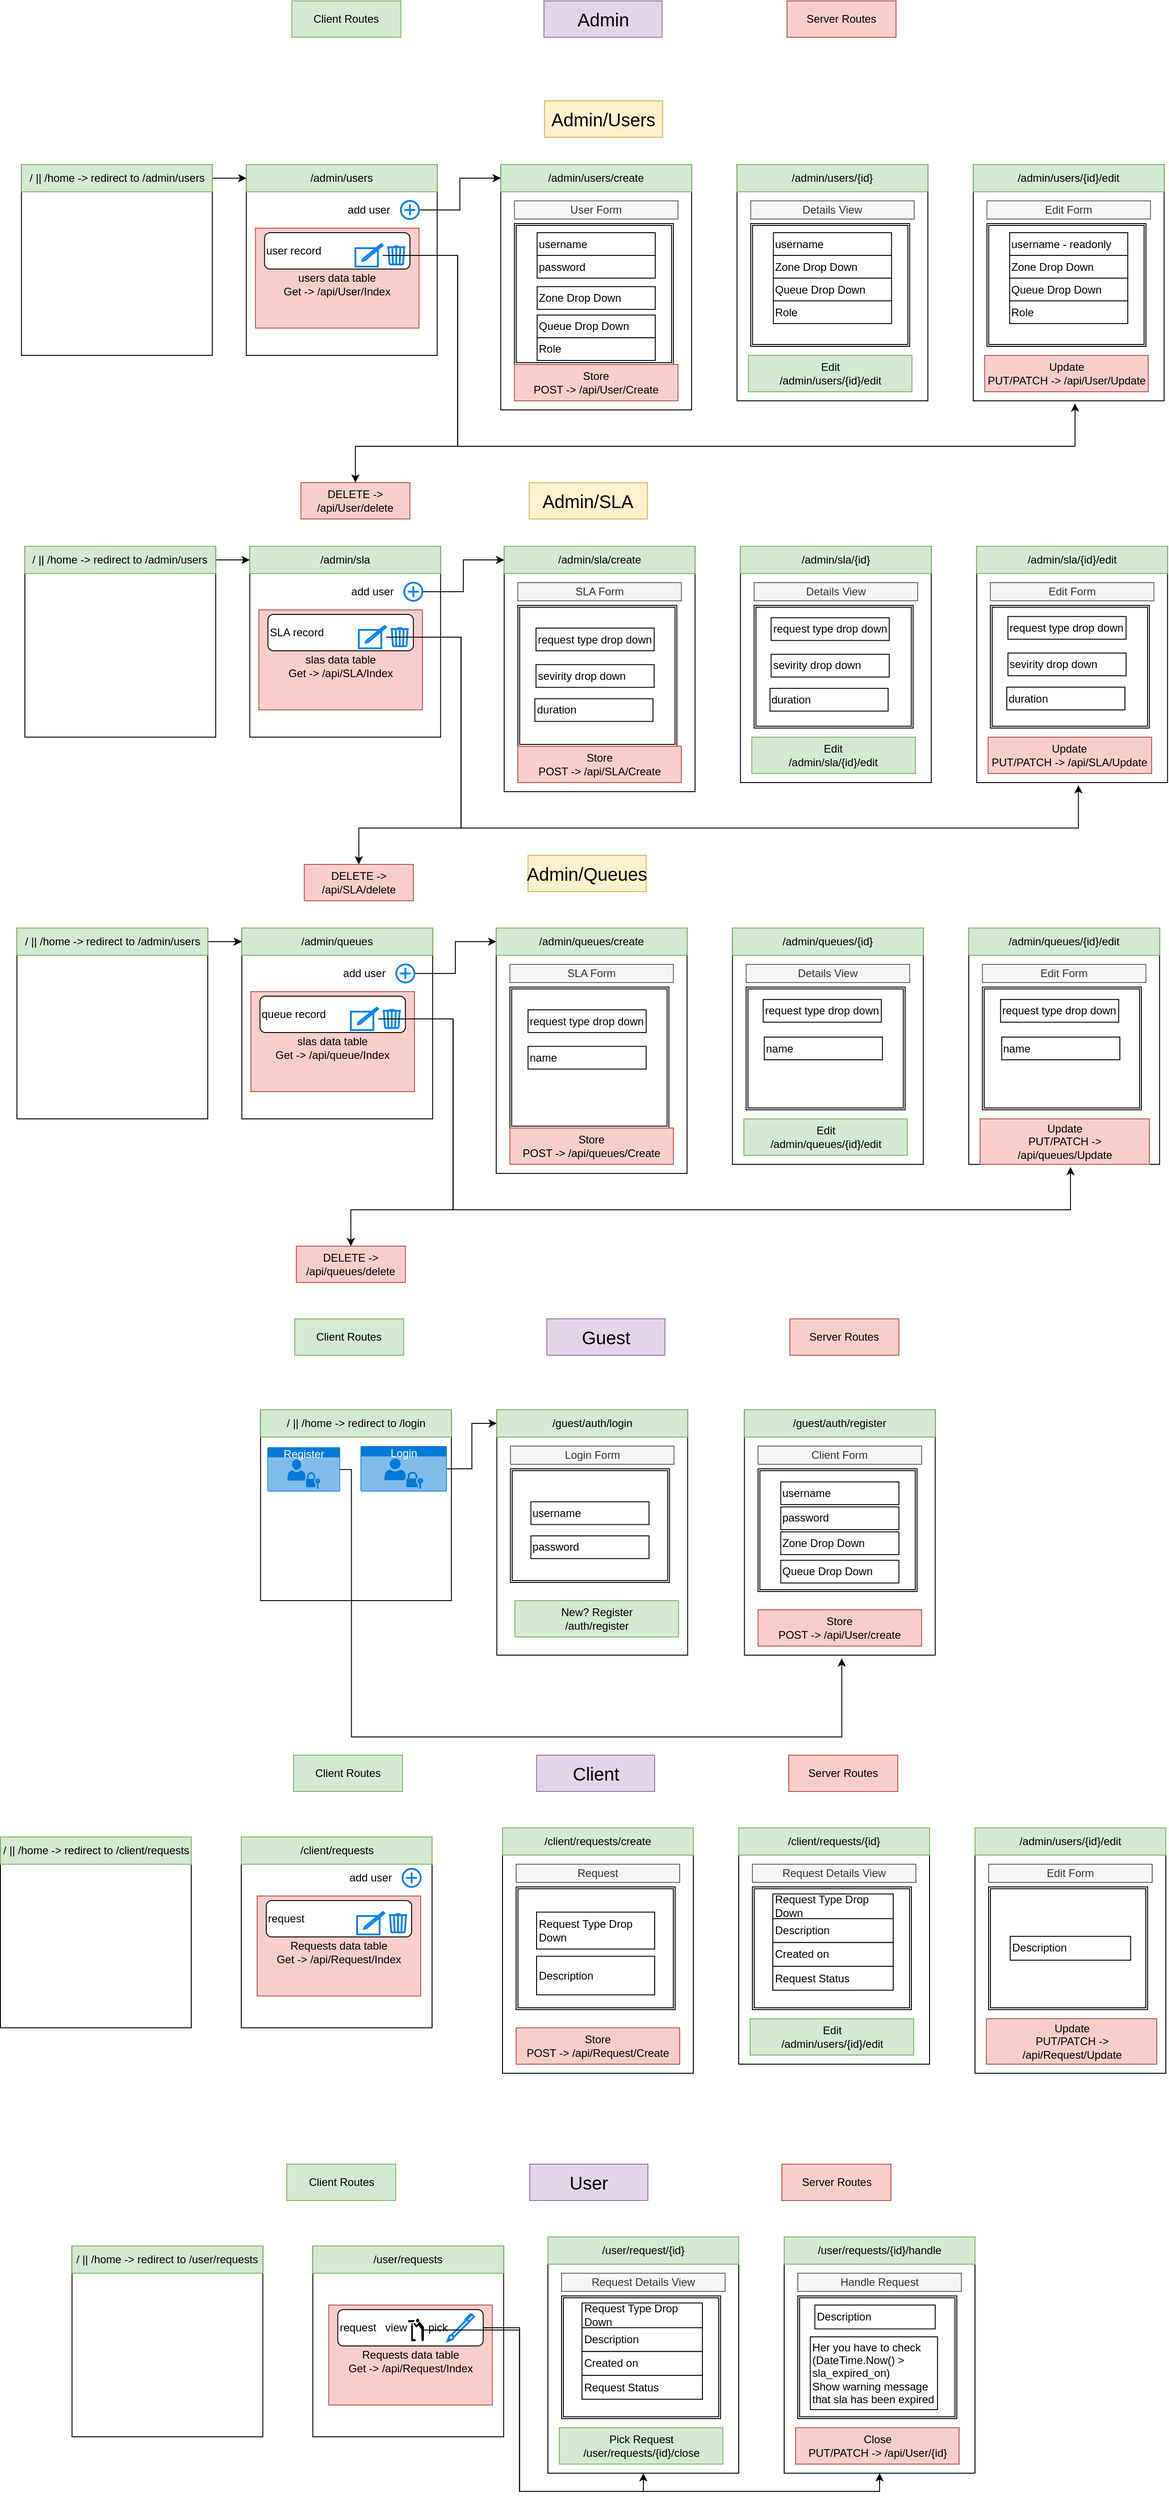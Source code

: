 <mxfile version="15.4.0" type="device"><diagram id="h1tMnl6YZWULjYbfI4yi" name="UI/UX Design"><mxGraphModel dx="1718" dy="978" grid="1" gridSize="10" guides="1" tooltips="1" connect="1" arrows="1" fold="1" page="1" pageScale="1" pageWidth="850" pageHeight="1100" math="0" shadow="0"><root><mxCell id="0"/><mxCell id="1" parent="0"/><mxCell id="8OTi0ZHjAxugOUgA-7ta-180" value="" style="rounded=0;whiteSpace=wrap;html=1;align=left;" vertex="1" parent="1"><mxGeometry x="700" y="2140" width="210" height="270" as="geometry"/></mxCell><mxCell id="8OTi0ZHjAxugOUgA-7ta-48" value="" style="rounded=0;whiteSpace=wrap;html=1;align=left;" vertex="1" parent="1"><mxGeometry x="958.13" y="310" width="210" height="260" as="geometry"/></mxCell><mxCell id="8OTi0ZHjAxugOUgA-7ta-47" value="" style="rounded=0;whiteSpace=wrap;html=1;align=left;" vertex="1" parent="1"><mxGeometry x="418.13" y="310" width="210" height="210" as="geometry"/></mxCell><mxCell id="8OTi0ZHjAxugOUgA-7ta-46" value="" style="rounded=0;whiteSpace=wrap;html=1;align=left;" vertex="1" parent="1"><mxGeometry x="698.13" y="310" width="210" height="270" as="geometry"/></mxCell><mxCell id="8OTi0ZHjAxugOUgA-7ta-20" value="&lt;br&gt;users data table&lt;br&gt;Get -&amp;gt; /api/User/Index" style="rounded=0;whiteSpace=wrap;html=1;fillColor=#f8cecc;strokeColor=#b85450;" vertex="1" parent="1"><mxGeometry x="428.13" y="380" width="180" height="110" as="geometry"/></mxCell><mxCell id="8OTi0ZHjAxugOUgA-7ta-2" value="&lt;font style=&quot;font-size: 20px&quot;&gt;Admin&lt;/font&gt;" style="rounded=0;whiteSpace=wrap;html=1;fillColor=#e1d5e7;strokeColor=#9673a6;" vertex="1" parent="1"><mxGeometry x="745.63" y="130" width="130" height="40" as="geometry"/></mxCell><mxCell id="8OTi0ZHjAxugOUgA-7ta-3" value="/admin/users" style="rounded=0;whiteSpace=wrap;html=1;fillColor=#d5e8d4;strokeColor=#82b366;" vertex="1" parent="1"><mxGeometry x="418.13" y="310" width="210" height="30" as="geometry"/></mxCell><mxCell id="8OTi0ZHjAxugOUgA-7ta-4" value="user record" style="rounded=1;whiteSpace=wrap;html=1;align=left;" vertex="1" parent="1"><mxGeometry x="438.13" y="385" width="160" height="40" as="geometry"/></mxCell><mxCell id="8OTi0ZHjAxugOUgA-7ta-52" style="edgeStyle=orthogonalEdgeStyle;rounded=0;orthogonalLoop=1;jettySize=auto;html=1;entryX=0.5;entryY=0;entryDx=0;entryDy=0;" edge="1" parent="1" source="8OTi0ZHjAxugOUgA-7ta-21" target="8OTi0ZHjAxugOUgA-7ta-53"><mxGeometry relative="1" as="geometry"><mxPoint x="538.63" y="600" as="targetPoint"/><Array as="points"><mxPoint x="650.63" y="410"/><mxPoint x="650.63" y="620"/><mxPoint x="538.63" y="620"/></Array></mxGeometry></mxCell><mxCell id="8OTi0ZHjAxugOUgA-7ta-21" value="" style="html=1;verticalLabelPosition=bottom;align=center;labelBackgroundColor=#ffffff;verticalAlign=top;strokeWidth=2;strokeColor=#0080F0;shadow=0;dashed=0;shape=mxgraph.ios7.icons.trashcan;" vertex="1" parent="1"><mxGeometry x="573.13" y="400" width="20" height="20" as="geometry"/></mxCell><mxCell id="8OTi0ZHjAxugOUgA-7ta-58" style="edgeStyle=orthogonalEdgeStyle;rounded=0;orthogonalLoop=1;jettySize=auto;html=1;entryX=0.533;entryY=1.011;entryDx=0;entryDy=0;entryPerimeter=0;" edge="1" parent="1" source="8OTi0ZHjAxugOUgA-7ta-22" target="8OTi0ZHjAxugOUgA-7ta-62"><mxGeometry relative="1" as="geometry"><mxPoint x="1330.63" y="600" as="targetPoint"/><Array as="points"><mxPoint x="650.63" y="410"/><mxPoint x="650.63" y="620"/><mxPoint x="1329.63" y="620"/></Array></mxGeometry></mxCell><mxCell id="8OTi0ZHjAxugOUgA-7ta-22" value="" style="html=1;verticalLabelPosition=bottom;align=center;labelBackgroundColor=#ffffff;verticalAlign=top;strokeWidth=2;strokeColor=#0080F0;shadow=0;dashed=0;shape=mxgraph.ios7.icons.compose;" vertex="1" parent="1"><mxGeometry x="538.13" y="397.72" width="30" height="24.55" as="geometry"/></mxCell><mxCell id="8OTi0ZHjAxugOUgA-7ta-45" style="edgeStyle=orthogonalEdgeStyle;rounded=0;orthogonalLoop=1;jettySize=auto;html=1;entryX=0;entryY=0.5;entryDx=0;entryDy=0;" edge="1" parent="1" source="8OTi0ZHjAxugOUgA-7ta-23" target="8OTi0ZHjAxugOUgA-7ta-27"><mxGeometry relative="1" as="geometry"/></mxCell><mxCell id="8OTi0ZHjAxugOUgA-7ta-23" value="" style="html=1;verticalLabelPosition=bottom;align=center;labelBackgroundColor=#ffffff;verticalAlign=top;strokeWidth=2;strokeColor=#0080F0;shadow=0;dashed=0;shape=mxgraph.ios7.icons.add;" vertex="1" parent="1"><mxGeometry x="588.13" y="350" width="20" height="20" as="geometry"/></mxCell><mxCell id="8OTi0ZHjAxugOUgA-7ta-24" value="add user" style="text;html=1;strokeColor=none;fillColor=none;align=center;verticalAlign=middle;whiteSpace=wrap;rounded=0;" vertex="1" parent="1"><mxGeometry x="523.13" y="345" width="60" height="30" as="geometry"/></mxCell><mxCell id="8OTi0ZHjAxugOUgA-7ta-26" value="User Form" style="rounded=0;whiteSpace=wrap;html=1;fillColor=#f5f5f5;strokeColor=#666666;fontColor=#333333;" vertex="1" parent="1"><mxGeometry x="713.13" y="350" width="180" height="20" as="geometry"/></mxCell><mxCell id="8OTi0ZHjAxugOUgA-7ta-27" value="/admin/users/create&lt;br&gt;" style="rounded=0;whiteSpace=wrap;html=1;fillColor=#d5e8d4;strokeColor=#82b366;" vertex="1" parent="1"><mxGeometry x="698.13" y="310" width="210" height="30" as="geometry"/></mxCell><mxCell id="8OTi0ZHjAxugOUgA-7ta-34" value="" style="shape=ext;double=1;rounded=0;whiteSpace=wrap;html=1;align=left;" vertex="1" parent="1"><mxGeometry x="713.13" y="375" width="175" height="155" as="geometry"/></mxCell><mxCell id="8OTi0ZHjAxugOUgA-7ta-35" value="username" style="rounded=0;whiteSpace=wrap;html=1;align=left;" vertex="1" parent="1"><mxGeometry x="738.13" y="385" width="130" height="25" as="geometry"/></mxCell><mxCell id="8OTi0ZHjAxugOUgA-7ta-36" value="Zone Drop Down" style="rounded=0;whiteSpace=wrap;html=1;align=left;" vertex="1" parent="1"><mxGeometry x="738.13" y="444.38" width="130" height="25" as="geometry"/></mxCell><mxCell id="8OTi0ZHjAxugOUgA-7ta-37" value="Queue Drop Down" style="rounded=0;whiteSpace=wrap;html=1;align=left;" vertex="1" parent="1"><mxGeometry x="738.13" y="475.63" width="130" height="25" as="geometry"/></mxCell><mxCell id="8OTi0ZHjAxugOUgA-7ta-39" value="Details View" style="rounded=0;whiteSpace=wrap;html=1;fillColor=#f5f5f5;strokeColor=#666666;fontColor=#333333;" vertex="1" parent="1"><mxGeometry x="973.13" y="350" width="180" height="20" as="geometry"/></mxCell><mxCell id="8OTi0ZHjAxugOUgA-7ta-40" value="/admin/users/{id}" style="rounded=0;whiteSpace=wrap;html=1;fillColor=#d5e8d4;strokeColor=#82b366;" vertex="1" parent="1"><mxGeometry x="958.13" y="310" width="210" height="30" as="geometry"/></mxCell><mxCell id="8OTi0ZHjAxugOUgA-7ta-41" value="" style="shape=ext;double=1;rounded=0;whiteSpace=wrap;html=1;align=left;" vertex="1" parent="1"><mxGeometry x="973.13" y="375" width="175" height="135" as="geometry"/></mxCell><mxCell id="8OTi0ZHjAxugOUgA-7ta-42" value="username" style="rounded=0;whiteSpace=wrap;html=1;align=left;" vertex="1" parent="1"><mxGeometry x="998.13" y="385" width="130" height="25" as="geometry"/></mxCell><mxCell id="8OTi0ZHjAxugOUgA-7ta-43" value="Zone Drop Down" style="rounded=0;whiteSpace=wrap;html=1;align=left;" vertex="1" parent="1"><mxGeometry x="998.13" y="410" width="130" height="25" as="geometry"/></mxCell><mxCell id="8OTi0ZHjAxugOUgA-7ta-44" value="Queue Drop Down" style="rounded=0;whiteSpace=wrap;html=1;align=left;" vertex="1" parent="1"><mxGeometry x="998.13" y="435" width="130" height="25" as="geometry"/></mxCell><mxCell id="8OTi0ZHjAxugOUgA-7ta-49" value="Store&lt;br&gt;POST -&amp;gt; /api/User/Create" style="rounded=0;whiteSpace=wrap;html=1;fillColor=#f8cecc;strokeColor=#b85450;" vertex="1" parent="1"><mxGeometry x="713.13" y="530" width="180" height="40" as="geometry"/></mxCell><mxCell id="8OTi0ZHjAxugOUgA-7ta-50" value="Edit&lt;br&gt;&lt;span style=&quot;color: rgb(0 , 0 , 0)&quot;&gt;/admin/users/{id}/edit&lt;/span&gt;" style="rounded=0;whiteSpace=wrap;html=1;fillColor=#d5e8d4;strokeColor=#82b366;" vertex="1" parent="1"><mxGeometry x="970.63" y="520" width="180" height="40" as="geometry"/></mxCell><mxCell id="8OTi0ZHjAxugOUgA-7ta-53" value="DELETE -&amp;gt; /api/User/delete" style="rounded=0;whiteSpace=wrap;html=1;fillColor=#f8cecc;strokeColor=#b85450;" vertex="1" parent="1"><mxGeometry x="478.13" y="660" width="120" height="40" as="geometry"/></mxCell><mxCell id="8OTi0ZHjAxugOUgA-7ta-60" value="Client Routes" style="rounded=0;whiteSpace=wrap;html=1;fillColor=#d5e8d4;strokeColor=#82b366;" vertex="1" parent="1"><mxGeometry x="468.13" y="130" width="120" height="40" as="geometry"/></mxCell><mxCell id="8OTi0ZHjAxugOUgA-7ta-61" value="Server Routes" style="rounded=0;whiteSpace=wrap;html=1;fillColor=#f8cecc;strokeColor=#b85450;" vertex="1" parent="1"><mxGeometry x="1013.13" y="130" width="120" height="40" as="geometry"/></mxCell><mxCell id="8OTi0ZHjAxugOUgA-7ta-62" value="" style="rounded=0;whiteSpace=wrap;html=1;align=left;" vertex="1" parent="1"><mxGeometry x="1218.13" y="310" width="210" height="260" as="geometry"/></mxCell><mxCell id="8OTi0ZHjAxugOUgA-7ta-63" value="Edit Form" style="rounded=0;whiteSpace=wrap;html=1;fillColor=#f5f5f5;strokeColor=#666666;fontColor=#333333;" vertex="1" parent="1"><mxGeometry x="1233.13" y="350" width="180" height="20" as="geometry"/></mxCell><mxCell id="8OTi0ZHjAxugOUgA-7ta-64" value="/admin/users/{id}/edit" style="rounded=0;whiteSpace=wrap;html=1;fillColor=#d5e8d4;strokeColor=#82b366;" vertex="1" parent="1"><mxGeometry x="1218.13" y="310" width="210" height="30" as="geometry"/></mxCell><mxCell id="8OTi0ZHjAxugOUgA-7ta-65" value="" style="shape=ext;double=1;rounded=0;whiteSpace=wrap;html=1;align=left;" vertex="1" parent="1"><mxGeometry x="1233.13" y="375" width="175" height="135" as="geometry"/></mxCell><mxCell id="8OTi0ZHjAxugOUgA-7ta-66" value="username - readonly" style="rounded=0;whiteSpace=wrap;html=1;align=left;" vertex="1" parent="1"><mxGeometry x="1258.13" y="385" width="130" height="25" as="geometry"/></mxCell><mxCell id="8OTi0ZHjAxugOUgA-7ta-67" value="Zone Drop Down" style="rounded=0;whiteSpace=wrap;html=1;align=left;" vertex="1" parent="1"><mxGeometry x="1258.13" y="410" width="130" height="25" as="geometry"/></mxCell><mxCell id="8OTi0ZHjAxugOUgA-7ta-68" value="Queue Drop Down" style="rounded=0;whiteSpace=wrap;html=1;align=left;" vertex="1" parent="1"><mxGeometry x="1258.13" y="435" width="130" height="25" as="geometry"/></mxCell><mxCell id="8OTi0ZHjAxugOUgA-7ta-69" value="Update&lt;br&gt;PUT/PATCH -&amp;gt; /api/User/Update" style="rounded=0;whiteSpace=wrap;html=1;fillColor=#f8cecc;strokeColor=#b85450;" vertex="1" parent="1"><mxGeometry x="1230.63" y="520" width="180" height="40" as="geometry"/></mxCell><mxCell id="8OTi0ZHjAxugOUgA-7ta-71" value="" style="rounded=0;whiteSpace=wrap;html=1;align=left;" vertex="1" parent="1"><mxGeometry x="433.75" y="1680" width="210" height="210" as="geometry"/></mxCell><mxCell id="8OTi0ZHjAxugOUgA-7ta-74" value="&lt;font style=&quot;font-size: 20px&quot;&gt;Guest&lt;/font&gt;" style="rounded=0;whiteSpace=wrap;html=1;fillColor=#e1d5e7;strokeColor=#9673a6;" vertex="1" parent="1"><mxGeometry x="748.75" y="1580" width="130" height="40" as="geometry"/></mxCell><mxCell id="8OTi0ZHjAxugOUgA-7ta-75" value="/ || /home -&amp;gt; redirect to /login" style="rounded=0;whiteSpace=wrap;html=1;fillColor=#d5e8d4;strokeColor=#82b366;" vertex="1" parent="1"><mxGeometry x="433.75" y="1680" width="210" height="30" as="geometry"/></mxCell><mxCell id="8OTi0ZHjAxugOUgA-7ta-100" value="Client Routes" style="rounded=0;whiteSpace=wrap;html=1;fillColor=#d5e8d4;strokeColor=#82b366;" vertex="1" parent="1"><mxGeometry x="471.25" y="1580" width="120" height="40" as="geometry"/></mxCell><mxCell id="8OTi0ZHjAxugOUgA-7ta-101" value="Server Routes" style="rounded=0;whiteSpace=wrap;html=1;fillColor=#f8cecc;strokeColor=#b85450;" vertex="1" parent="1"><mxGeometry x="1016.25" y="1580" width="120" height="40" as="geometry"/></mxCell><mxCell id="8OTi0ZHjAxugOUgA-7ta-138" style="edgeStyle=orthogonalEdgeStyle;rounded=0;orthogonalLoop=1;jettySize=auto;html=1;exitX=1;exitY=0.5;exitDx=0;exitDy=0;exitPerimeter=0;entryX=0;entryY=0.5;entryDx=0;entryDy=0;" edge="1" parent="1" source="8OTi0ZHjAxugOUgA-7ta-114" target="8OTi0ZHjAxugOUgA-7ta-118"><mxGeometry relative="1" as="geometry"/></mxCell><mxCell id="8OTi0ZHjAxugOUgA-7ta-114" value="Login" style="html=1;strokeColor=none;fillColor=#0079D6;labelPosition=center;verticalLabelPosition=middle;verticalAlign=top;align=center;fontSize=12;outlineConnect=0;spacingTop=-6;fontColor=#FFFFFF;sketch=0;shape=mxgraph.sitemap.login;" vertex="1" parent="1"><mxGeometry x="543.75" y="1720" width="95" height="50" as="geometry"/></mxCell><mxCell id="8OTi0ZHjAxugOUgA-7ta-140" style="edgeStyle=orthogonalEdgeStyle;rounded=0;orthogonalLoop=1;jettySize=auto;html=1;entryX=0.51;entryY=1.013;entryDx=0;entryDy=0;entryPerimeter=0;" edge="1" parent="1" source="8OTi0ZHjAxugOUgA-7ta-116" target="8OTi0ZHjAxugOUgA-7ta-121"><mxGeometry relative="1" as="geometry"><Array as="points"><mxPoint x="533.75" y="1746"/><mxPoint x="533.75" y="2040"/><mxPoint x="1073.75" y="2040"/></Array></mxGeometry></mxCell><mxCell id="8OTi0ZHjAxugOUgA-7ta-116" value="Register" style="html=1;strokeColor=none;fillColor=#0079D6;labelPosition=center;verticalLabelPosition=middle;verticalAlign=top;align=center;fontSize=12;outlineConnect=0;spacingTop=-6;fontColor=#FFFFFF;sketch=0;shape=mxgraph.sitemap.login;" vertex="1" parent="1"><mxGeometry x="441.25" y="1721.25" width="80" height="48.75" as="geometry"/></mxCell><mxCell id="8OTi0ZHjAxugOUgA-7ta-117" value="" style="rounded=0;whiteSpace=wrap;html=1;align=left;" vertex="1" parent="1"><mxGeometry x="693.75" y="1680" width="210" height="270" as="geometry"/></mxCell><mxCell id="8OTi0ZHjAxugOUgA-7ta-118" value="/guest/auth/login" style="rounded=0;whiteSpace=wrap;html=1;fillColor=#d5e8d4;strokeColor=#82b366;" vertex="1" parent="1"><mxGeometry x="693.75" y="1680" width="210" height="30" as="geometry"/></mxCell><mxCell id="8OTi0ZHjAxugOUgA-7ta-121" value="" style="rounded=0;whiteSpace=wrap;html=1;align=left;" vertex="1" parent="1"><mxGeometry x="966.25" y="1680" width="210" height="270" as="geometry"/></mxCell><mxCell id="8OTi0ZHjAxugOUgA-7ta-122" value="/guest/auth/register" style="rounded=0;whiteSpace=wrap;html=1;fillColor=#d5e8d4;strokeColor=#82b366;" vertex="1" parent="1"><mxGeometry x="966.25" y="1680" width="210" height="30" as="geometry"/></mxCell><mxCell id="8OTi0ZHjAxugOUgA-7ta-125" value="Login Form" style="rounded=0;whiteSpace=wrap;html=1;fillColor=#f5f5f5;strokeColor=#666666;fontColor=#333333;" vertex="1" parent="1"><mxGeometry x="708.75" y="1720" width="180" height="20" as="geometry"/></mxCell><mxCell id="8OTi0ZHjAxugOUgA-7ta-126" value="" style="shape=ext;double=1;rounded=0;whiteSpace=wrap;html=1;align=left;" vertex="1" parent="1"><mxGeometry x="708.75" y="1745" width="175" height="125" as="geometry"/></mxCell><mxCell id="8OTi0ZHjAxugOUgA-7ta-127" value="username" style="rounded=0;whiteSpace=wrap;html=1;align=left;" vertex="1" parent="1"><mxGeometry x="731.25" y="1781.25" width="130" height="25" as="geometry"/></mxCell><mxCell id="8OTi0ZHjAxugOUgA-7ta-128" value="password" style="rounded=0;whiteSpace=wrap;html=1;align=left;" vertex="1" parent="1"><mxGeometry x="731.25" y="1818.75" width="130" height="25" as="geometry"/></mxCell><mxCell id="8OTi0ZHjAxugOUgA-7ta-130" value="password" style="rounded=0;whiteSpace=wrap;html=1;align=left;" vertex="1" parent="1"><mxGeometry x="738.13" y="410" width="130" height="25" as="geometry"/></mxCell><mxCell id="8OTi0ZHjAxugOUgA-7ta-131" value="Client Form" style="rounded=0;whiteSpace=wrap;html=1;fillColor=#f5f5f5;strokeColor=#666666;fontColor=#333333;" vertex="1" parent="1"><mxGeometry x="981.25" y="1720" width="180" height="20" as="geometry"/></mxCell><mxCell id="8OTi0ZHjAxugOUgA-7ta-132" value="" style="shape=ext;double=1;rounded=0;whiteSpace=wrap;html=1;align=left;" vertex="1" parent="1"><mxGeometry x="981.25" y="1745" width="175" height="135" as="geometry"/></mxCell><mxCell id="8OTi0ZHjAxugOUgA-7ta-133" value="username" style="rounded=0;whiteSpace=wrap;html=1;align=left;" vertex="1" parent="1"><mxGeometry x="1006.25" y="1759.38" width="130" height="25" as="geometry"/></mxCell><mxCell id="8OTi0ZHjAxugOUgA-7ta-134" value="Zone Drop Down" style="rounded=0;whiteSpace=wrap;html=1;align=left;" vertex="1" parent="1"><mxGeometry x="1006.25" y="1814.38" width="130" height="25" as="geometry"/></mxCell><mxCell id="8OTi0ZHjAxugOUgA-7ta-135" value="Queue Drop Down" style="rounded=0;whiteSpace=wrap;html=1;align=left;" vertex="1" parent="1"><mxGeometry x="1006.25" y="1845.63" width="130" height="25" as="geometry"/></mxCell><mxCell id="8OTi0ZHjAxugOUgA-7ta-136" value="password" style="rounded=0;whiteSpace=wrap;html=1;align=left;" vertex="1" parent="1"><mxGeometry x="1006.25" y="1786.88" width="130" height="25" as="geometry"/></mxCell><mxCell id="8OTi0ZHjAxugOUgA-7ta-137" value="Store&lt;br&gt;POST -&amp;gt; /api/User/create" style="rounded=0;whiteSpace=wrap;html=1;fillColor=#f8cecc;strokeColor=#b85450;" vertex="1" parent="1"><mxGeometry x="981.25" y="1900" width="180" height="40" as="geometry"/></mxCell><mxCell id="8OTi0ZHjAxugOUgA-7ta-139" value="New? Register&lt;br&gt;&lt;span style=&quot;color: rgb(0 , 0 , 0)&quot;&gt;/auth/register&lt;/span&gt;" style="rounded=0;whiteSpace=wrap;html=1;fillColor=#d5e8d4;strokeColor=#82b366;" vertex="1" parent="1"><mxGeometry x="713.75" y="1890" width="180" height="40" as="geometry"/></mxCell><mxCell id="8OTi0ZHjAxugOUgA-7ta-141" value="&lt;font style=&quot;font-size: 20px&quot;&gt;Client&lt;/font&gt;" style="rounded=0;whiteSpace=wrap;html=1;fillColor=#e1d5e7;strokeColor=#9673a6;" vertex="1" parent="1"><mxGeometry x="737.5" y="2060" width="130" height="40" as="geometry"/></mxCell><mxCell id="8OTi0ZHjAxugOUgA-7ta-142" value="Client Routes" style="rounded=0;whiteSpace=wrap;html=1;fillColor=#d5e8d4;strokeColor=#82b366;" vertex="1" parent="1"><mxGeometry x="470" y="2060" width="120" height="40" as="geometry"/></mxCell><mxCell id="8OTi0ZHjAxugOUgA-7ta-143" value="Server Routes" style="rounded=0;whiteSpace=wrap;html=1;fillColor=#f8cecc;strokeColor=#b85450;" vertex="1" parent="1"><mxGeometry x="1015" y="2060" width="120" height="40" as="geometry"/></mxCell><mxCell id="8OTi0ZHjAxugOUgA-7ta-144" value="" style="rounded=0;whiteSpace=wrap;html=1;align=left;" vertex="1" parent="1"><mxGeometry x="147.5" y="2150" width="210" height="210" as="geometry"/></mxCell><mxCell id="8OTi0ZHjAxugOUgA-7ta-145" value="/ || /home -&amp;gt; redirect to /client/requests" style="rounded=0;whiteSpace=wrap;html=1;fillColor=#d5e8d4;strokeColor=#82b366;" vertex="1" parent="1"><mxGeometry x="147.5" y="2150" width="210" height="30" as="geometry"/></mxCell><mxCell id="8OTi0ZHjAxugOUgA-7ta-148" value="" style="rounded=0;whiteSpace=wrap;html=1;align=left;" vertex="1" parent="1"><mxGeometry x="412.5" y="2150" width="210" height="210" as="geometry"/></mxCell><mxCell id="8OTi0ZHjAxugOUgA-7ta-149" value="/client/requests" style="rounded=0;whiteSpace=wrap;html=1;fillColor=#d5e8d4;strokeColor=#82b366;" vertex="1" parent="1"><mxGeometry x="412.5" y="2150" width="210" height="30" as="geometry"/></mxCell><mxCell id="8OTi0ZHjAxugOUgA-7ta-150" value="&lt;br&gt;Requests data table&lt;br&gt;Get -&amp;gt; /api/Request/Index" style="rounded=0;whiteSpace=wrap;html=1;fillColor=#f8cecc;strokeColor=#b85450;" vertex="1" parent="1"><mxGeometry x="430" y="2215" width="180" height="110" as="geometry"/></mxCell><mxCell id="8OTi0ZHjAxugOUgA-7ta-151" value="request" style="rounded=1;whiteSpace=wrap;html=1;align=left;" vertex="1" parent="1"><mxGeometry x="440" y="2220" width="160" height="40" as="geometry"/></mxCell><mxCell id="8OTi0ZHjAxugOUgA-7ta-152" value="" style="html=1;verticalLabelPosition=bottom;align=center;labelBackgroundColor=#ffffff;verticalAlign=top;strokeWidth=2;strokeColor=#0080F0;shadow=0;dashed=0;shape=mxgraph.ios7.icons.trashcan;" vertex="1" parent="1"><mxGeometry x="575" y="2235" width="20" height="20" as="geometry"/></mxCell><mxCell id="8OTi0ZHjAxugOUgA-7ta-153" value="" style="html=1;verticalLabelPosition=bottom;align=center;labelBackgroundColor=#ffffff;verticalAlign=top;strokeWidth=2;strokeColor=#0080F0;shadow=0;dashed=0;shape=mxgraph.ios7.icons.compose;" vertex="1" parent="1"><mxGeometry x="540" y="2232.72" width="30" height="24.55" as="geometry"/></mxCell><mxCell id="8OTi0ZHjAxugOUgA-7ta-154" value="" style="html=1;verticalLabelPosition=bottom;align=center;labelBackgroundColor=#ffffff;verticalAlign=top;strokeWidth=2;strokeColor=#0080F0;shadow=0;dashed=0;shape=mxgraph.ios7.icons.add;" vertex="1" parent="1"><mxGeometry x="590" y="2185" width="20" height="20" as="geometry"/></mxCell><mxCell id="8OTi0ZHjAxugOUgA-7ta-155" value="add user" style="text;html=1;strokeColor=none;fillColor=none;align=center;verticalAlign=middle;whiteSpace=wrap;rounded=0;" vertex="1" parent="1"><mxGeometry x="525" y="2180" width="60" height="30" as="geometry"/></mxCell><mxCell id="8OTi0ZHjAxugOUgA-7ta-156" value="" style="rounded=0;whiteSpace=wrap;html=1;align=left;" vertex="1" parent="1"><mxGeometry x="960" y="2140" width="210" height="260" as="geometry"/></mxCell><mxCell id="8OTi0ZHjAxugOUgA-7ta-157" value="Request" style="rounded=0;whiteSpace=wrap;html=1;fillColor=#f5f5f5;strokeColor=#666666;fontColor=#333333;" vertex="1" parent="1"><mxGeometry x="715" y="2180" width="180" height="20" as="geometry"/></mxCell><mxCell id="8OTi0ZHjAxugOUgA-7ta-158" value="/client/requests/create" style="rounded=0;whiteSpace=wrap;html=1;fillColor=#d5e8d4;strokeColor=#82b366;" vertex="1" parent="1"><mxGeometry x="700" y="2140" width="210" height="30" as="geometry"/></mxCell><mxCell id="8OTi0ZHjAxugOUgA-7ta-159" value="" style="shape=ext;double=1;rounded=0;whiteSpace=wrap;html=1;align=left;" vertex="1" parent="1"><mxGeometry x="715" y="2205" width="175" height="135" as="geometry"/></mxCell><mxCell id="8OTi0ZHjAxugOUgA-7ta-160" value="Request Type Drop Down" style="rounded=0;whiteSpace=wrap;html=1;align=left;" vertex="1" parent="1"><mxGeometry x="737.5" y="2232.72" width="130" height="40.62" as="geometry"/></mxCell><mxCell id="8OTi0ZHjAxugOUgA-7ta-163" value="Request Details View" style="rounded=0;whiteSpace=wrap;html=1;fillColor=#f5f5f5;strokeColor=#666666;fontColor=#333333;" vertex="1" parent="1"><mxGeometry x="975" y="2180" width="180" height="20" as="geometry"/></mxCell><mxCell id="8OTi0ZHjAxugOUgA-7ta-164" value="/client/requests/{id}" style="rounded=0;whiteSpace=wrap;html=1;fillColor=#d5e8d4;strokeColor=#82b366;" vertex="1" parent="1"><mxGeometry x="960" y="2140" width="210" height="30" as="geometry"/></mxCell><mxCell id="8OTi0ZHjAxugOUgA-7ta-165" value="" style="shape=ext;double=1;rounded=0;whiteSpace=wrap;html=1;align=left;" vertex="1" parent="1"><mxGeometry x="975" y="2205" width="175" height="135" as="geometry"/></mxCell><mxCell id="8OTi0ZHjAxugOUgA-7ta-169" value="Store&lt;br&gt;POST -&amp;gt; /api/Request/Create" style="rounded=0;whiteSpace=wrap;html=1;fillColor=#f8cecc;strokeColor=#b85450;" vertex="1" parent="1"><mxGeometry x="715" y="2360" width="180" height="40" as="geometry"/></mxCell><mxCell id="8OTi0ZHjAxugOUgA-7ta-170" value="Edit&lt;br&gt;&lt;span style=&quot;color: rgb(0 , 0 , 0)&quot;&gt;/admin/users/{id}/edit&lt;/span&gt;" style="rounded=0;whiteSpace=wrap;html=1;fillColor=#d5e8d4;strokeColor=#82b366;" vertex="1" parent="1"><mxGeometry x="972.5" y="2350" width="180" height="40" as="geometry"/></mxCell><mxCell id="8OTi0ZHjAxugOUgA-7ta-171" value="" style="rounded=0;whiteSpace=wrap;html=1;align=left;" vertex="1" parent="1"><mxGeometry x="1220" y="2140" width="210" height="270" as="geometry"/></mxCell><mxCell id="8OTi0ZHjAxugOUgA-7ta-172" value="Edit Form" style="rounded=0;whiteSpace=wrap;html=1;fillColor=#f5f5f5;strokeColor=#666666;fontColor=#333333;" vertex="1" parent="1"><mxGeometry x="1235" y="2180" width="180" height="20" as="geometry"/></mxCell><mxCell id="8OTi0ZHjAxugOUgA-7ta-173" value="/admin/users/{id}/edit" style="rounded=0;whiteSpace=wrap;html=1;fillColor=#d5e8d4;strokeColor=#82b366;" vertex="1" parent="1"><mxGeometry x="1220" y="2140" width="210" height="30" as="geometry"/></mxCell><mxCell id="8OTi0ZHjAxugOUgA-7ta-174" value="" style="shape=ext;double=1;rounded=0;whiteSpace=wrap;html=1;align=left;" vertex="1" parent="1"><mxGeometry x="1235" y="2205" width="175" height="135" as="geometry"/></mxCell><mxCell id="8OTi0ZHjAxugOUgA-7ta-178" value="Update&lt;br&gt;PUT/PATCH -&amp;gt; /api/Request/Update" style="rounded=0;whiteSpace=wrap;html=1;fillColor=#f8cecc;strokeColor=#b85450;" vertex="1" parent="1"><mxGeometry x="1232.5" y="2350" width="187.5" height="50" as="geometry"/></mxCell><mxCell id="8OTi0ZHjAxugOUgA-7ta-179" value="Description" style="rounded=0;whiteSpace=wrap;html=1;align=left;" vertex="1" parent="1"><mxGeometry x="737.5" y="2281.25" width="130" height="42.5" as="geometry"/></mxCell><mxCell id="8OTi0ZHjAxugOUgA-7ta-181" value="Role" style="rounded=0;whiteSpace=wrap;html=1;align=left;" vertex="1" parent="1"><mxGeometry x="738.13" y="500.63" width="130" height="25" as="geometry"/></mxCell><mxCell id="8OTi0ZHjAxugOUgA-7ta-182" value="Role" style="rounded=0;whiteSpace=wrap;html=1;align=left;" vertex="1" parent="1"><mxGeometry x="998.13" y="460" width="130" height="25" as="geometry"/></mxCell><mxCell id="8OTi0ZHjAxugOUgA-7ta-183" value="Role" style="rounded=0;whiteSpace=wrap;html=1;align=left;" vertex="1" parent="1"><mxGeometry x="1258.13" y="460" width="130" height="25" as="geometry"/></mxCell><mxCell id="8OTi0ZHjAxugOUgA-7ta-184" value="Request Type Drop Down" style="rounded=0;whiteSpace=wrap;html=1;align=left;" vertex="1" parent="1"><mxGeometry x="997.5" y="2212.72" width="132.5" height="27.28" as="geometry"/></mxCell><mxCell id="8OTi0ZHjAxugOUgA-7ta-185" value="Description" style="rounded=0;whiteSpace=wrap;html=1;align=left;" vertex="1" parent="1"><mxGeometry x="997.5" y="2239.91" width="132.5" height="26.25" as="geometry"/></mxCell><mxCell id="8OTi0ZHjAxugOUgA-7ta-186" value="Created on" style="rounded=0;whiteSpace=wrap;html=1;align=left;" vertex="1" parent="1"><mxGeometry x="997.5" y="2266.16" width="132.5" height="26.25" as="geometry"/></mxCell><mxCell id="8OTi0ZHjAxugOUgA-7ta-187" value="Request Status" style="rounded=0;whiteSpace=wrap;html=1;align=left;" vertex="1" parent="1"><mxGeometry x="997.5" y="2292.41" width="132.5" height="26.25" as="geometry"/></mxCell><mxCell id="8OTi0ZHjAxugOUgA-7ta-193" value="Description" style="rounded=0;whiteSpace=wrap;html=1;align=left;" vertex="1" parent="1"><mxGeometry x="1258.75" y="2259.37" width="132.5" height="26.25" as="geometry"/></mxCell><mxCell id="8OTi0ZHjAxugOUgA-7ta-197" value="&lt;font style=&quot;font-size: 20px&quot;&gt;User&lt;/font&gt;" style="rounded=0;whiteSpace=wrap;html=1;fillColor=#e1d5e7;strokeColor=#9673a6;" vertex="1" parent="1"><mxGeometry x="730" y="2510" width="130" height="40" as="geometry"/></mxCell><mxCell id="8OTi0ZHjAxugOUgA-7ta-198" value="Client Routes" style="rounded=0;whiteSpace=wrap;html=1;fillColor=#d5e8d4;strokeColor=#82b366;" vertex="1" parent="1"><mxGeometry x="462.5" y="2510" width="120" height="40" as="geometry"/></mxCell><mxCell id="8OTi0ZHjAxugOUgA-7ta-199" value="Server Routes" style="rounded=0;whiteSpace=wrap;html=1;fillColor=#f8cecc;strokeColor=#b85450;" vertex="1" parent="1"><mxGeometry x="1007.5" y="2510" width="120" height="40" as="geometry"/></mxCell><mxCell id="8OTi0ZHjAxugOUgA-7ta-200" value="" style="rounded=0;whiteSpace=wrap;html=1;align=left;" vertex="1" parent="1"><mxGeometry x="226.25" y="2600" width="210" height="210" as="geometry"/></mxCell><mxCell id="8OTi0ZHjAxugOUgA-7ta-201" value="/ || /home -&amp;gt; redirect to /user/requests" style="rounded=0;whiteSpace=wrap;html=1;fillColor=#d5e8d4;strokeColor=#82b366;" vertex="1" parent="1"><mxGeometry x="226.25" y="2600" width="210" height="30" as="geometry"/></mxCell><mxCell id="8OTi0ZHjAxugOUgA-7ta-202" value="" style="rounded=0;whiteSpace=wrap;html=1;align=left;" vertex="1" parent="1"><mxGeometry x="491.25" y="2600" width="210" height="210" as="geometry"/></mxCell><mxCell id="8OTi0ZHjAxugOUgA-7ta-203" value="/user/requests" style="rounded=0;whiteSpace=wrap;html=1;fillColor=#d5e8d4;strokeColor=#82b366;" vertex="1" parent="1"><mxGeometry x="491.25" y="2600" width="210" height="30" as="geometry"/></mxCell><mxCell id="8OTi0ZHjAxugOUgA-7ta-204" value="&lt;br&gt;Requests data table&lt;br&gt;Get -&amp;gt; /api/Request/Index" style="rounded=0;whiteSpace=wrap;html=1;fillColor=#f8cecc;strokeColor=#b85450;" vertex="1" parent="1"><mxGeometry x="508.75" y="2665" width="180" height="110" as="geometry"/></mxCell><mxCell id="8OTi0ZHjAxugOUgA-7ta-243" style="edgeStyle=orthogonalEdgeStyle;rounded=0;orthogonalLoop=1;jettySize=auto;html=1;exitX=0.75;exitY=1;exitDx=0;exitDy=0;entryX=0.5;entryY=1;entryDx=0;entryDy=0;" edge="1" parent="1" source="8OTi0ZHjAxugOUgA-7ta-205" target="8OTi0ZHjAxugOUgA-7ta-220"><mxGeometry relative="1" as="geometry"><mxPoint x="908.75" y="3000" as="targetPoint"/><Array as="points"><mxPoint x="638.75" y="2690"/><mxPoint x="718.75" y="2690"/><mxPoint x="718.75" y="2870"/><mxPoint x="1114.75" y="2870"/></Array></mxGeometry></mxCell><mxCell id="8OTi0ZHjAxugOUgA-7ta-205" value="request&amp;nbsp; &amp;nbsp;view&amp;nbsp; &amp;nbsp; &amp;nbsp; &amp;nbsp;pick" style="rounded=1;whiteSpace=wrap;html=1;align=left;" vertex="1" parent="1"><mxGeometry x="518.75" y="2670" width="160" height="40" as="geometry"/></mxCell><mxCell id="8OTi0ZHjAxugOUgA-7ta-210" value="" style="rounded=0;whiteSpace=wrap;html=1;align=left;" vertex="1" parent="1"><mxGeometry x="750" y="2590" width="210" height="260" as="geometry"/></mxCell><mxCell id="8OTi0ZHjAxugOUgA-7ta-215" value="Request Details View" style="rounded=0;whiteSpace=wrap;html=1;fillColor=#f5f5f5;strokeColor=#666666;fontColor=#333333;" vertex="1" parent="1"><mxGeometry x="765" y="2630" width="180" height="20" as="geometry"/></mxCell><mxCell id="8OTi0ZHjAxugOUgA-7ta-216" value="/user/request/{id}" style="rounded=0;whiteSpace=wrap;html=1;fillColor=#d5e8d4;strokeColor=#82b366;" vertex="1" parent="1"><mxGeometry x="750" y="2590" width="210" height="30" as="geometry"/></mxCell><mxCell id="8OTi0ZHjAxugOUgA-7ta-217" value="" style="shape=ext;double=1;rounded=0;whiteSpace=wrap;html=1;align=left;" vertex="1" parent="1"><mxGeometry x="765" y="2655" width="175" height="135" as="geometry"/></mxCell><mxCell id="8OTi0ZHjAxugOUgA-7ta-219" value="Pick Request&lt;br&gt;/user/requests/{id}/close" style="rounded=0;whiteSpace=wrap;html=1;fillColor=#d5e8d4;strokeColor=#82b366;" vertex="1" parent="1"><mxGeometry x="762.5" y="2800" width="180" height="40" as="geometry"/></mxCell><mxCell id="8OTi0ZHjAxugOUgA-7ta-220" value="" style="rounded=0;whiteSpace=wrap;html=1;align=left;" vertex="1" parent="1"><mxGeometry x="1010" y="2590" width="210" height="260" as="geometry"/></mxCell><mxCell id="8OTi0ZHjAxugOUgA-7ta-221" value="Handle Request" style="rounded=0;whiteSpace=wrap;html=1;fillColor=#f5f5f5;strokeColor=#666666;fontColor=#333333;" vertex="1" parent="1"><mxGeometry x="1025" y="2630" width="180" height="20" as="geometry"/></mxCell><mxCell id="8OTi0ZHjAxugOUgA-7ta-222" value="/user/requests/{id}/handle" style="rounded=0;whiteSpace=wrap;html=1;fillColor=#d5e8d4;strokeColor=#82b366;" vertex="1" parent="1"><mxGeometry x="1010" y="2590" width="210" height="30" as="geometry"/></mxCell><mxCell id="8OTi0ZHjAxugOUgA-7ta-223" value="" style="shape=ext;double=1;rounded=0;whiteSpace=wrap;html=1;align=left;" vertex="1" parent="1"><mxGeometry x="1025" y="2655" width="175" height="135" as="geometry"/></mxCell><mxCell id="8OTi0ZHjAxugOUgA-7ta-224" value="Close&lt;br&gt;PUT/PATCH -&amp;gt; /api/User/{id}" style="rounded=0;whiteSpace=wrap;html=1;fillColor=#f8cecc;strokeColor=#b85450;" vertex="1" parent="1"><mxGeometry x="1022.5" y="2800" width="180" height="40" as="geometry"/></mxCell><mxCell id="8OTi0ZHjAxugOUgA-7ta-226" value="Request Type Drop Down" style="rounded=0;whiteSpace=wrap;html=1;align=left;" vertex="1" parent="1"><mxGeometry x="787.5" y="2662.72" width="132.5" height="27.28" as="geometry"/></mxCell><mxCell id="8OTi0ZHjAxugOUgA-7ta-227" value="Description" style="rounded=0;whiteSpace=wrap;html=1;align=left;" vertex="1" parent="1"><mxGeometry x="787.5" y="2689.91" width="132.5" height="26.25" as="geometry"/></mxCell><mxCell id="8OTi0ZHjAxugOUgA-7ta-228" value="Created on" style="rounded=0;whiteSpace=wrap;html=1;align=left;" vertex="1" parent="1"><mxGeometry x="787.5" y="2716.16" width="132.5" height="26.25" as="geometry"/></mxCell><mxCell id="8OTi0ZHjAxugOUgA-7ta-229" value="Request Status" style="rounded=0;whiteSpace=wrap;html=1;align=left;" vertex="1" parent="1"><mxGeometry x="787.5" y="2742.41" width="132.5" height="26.25" as="geometry"/></mxCell><mxCell id="8OTi0ZHjAxugOUgA-7ta-230" value="Description" style="rounded=0;whiteSpace=wrap;html=1;align=left;" vertex="1" parent="1"><mxGeometry x="1043.75" y="2665" width="132.5" height="26.25" as="geometry"/></mxCell><mxCell id="8OTi0ZHjAxugOUgA-7ta-231" value="" style="rounded=0;whiteSpace=wrap;html=1;align=left;" vertex="1" parent="1"><mxGeometry x="170.63" y="310" width="210" height="210" as="geometry"/></mxCell><mxCell id="8OTi0ZHjAxugOUgA-7ta-233" style="edgeStyle=orthogonalEdgeStyle;rounded=0;orthogonalLoop=1;jettySize=auto;html=1;entryX=0;entryY=0.5;entryDx=0;entryDy=0;" edge="1" parent="1" source="8OTi0ZHjAxugOUgA-7ta-232" target="8OTi0ZHjAxugOUgA-7ta-3"><mxGeometry relative="1" as="geometry"/></mxCell><mxCell id="8OTi0ZHjAxugOUgA-7ta-232" value="/ || /home -&amp;gt; redirect to /admin/users" style="rounded=0;whiteSpace=wrap;html=1;fillColor=#d5e8d4;strokeColor=#82b366;" vertex="1" parent="1"><mxGeometry x="170.63" y="310" width="210" height="30" as="geometry"/></mxCell><mxCell id="8OTi0ZHjAxugOUgA-7ta-236" value="" style="html=1;verticalLabelPosition=bottom;align=center;labelBackgroundColor=#ffffff;verticalAlign=top;strokeWidth=2;strokeColor=#0080F0;shadow=0;dashed=0;shape=mxgraph.ios7.icons.pen;" vertex="1" parent="1"><mxGeometry x="639.35" y="2675.15" width="29.4" height="29.7" as="geometry"/></mxCell><mxCell id="8OTi0ZHjAxugOUgA-7ta-240" style="edgeStyle=orthogonalEdgeStyle;rounded=0;orthogonalLoop=1;jettySize=auto;html=1;entryX=0.5;entryY=1;entryDx=0;entryDy=0;" edge="1" parent="1" source="8OTi0ZHjAxugOUgA-7ta-238" target="8OTi0ZHjAxugOUgA-7ta-210"><mxGeometry relative="1" as="geometry"><mxPoint x="628.75" y="2900" as="targetPoint"/><Array as="points"><mxPoint x="718.75" y="2692"/><mxPoint x="718.75" y="2870"/><mxPoint x="854.75" y="2870"/></Array></mxGeometry></mxCell><mxCell id="8OTi0ZHjAxugOUgA-7ta-238" value="" style="shape=mxgraph.signs.sports.view;html=1;pointerEvents=1;fillColor=#000000;strokeColor=none;verticalLabelPosition=bottom;verticalAlign=top;align=center;" vertex="1" parent="1"><mxGeometry x="596.25" y="2680" width="17.25" height="24.85" as="geometry"/></mxCell><mxCell id="8OTi0ZHjAxugOUgA-7ta-245" value="Her you have to check&amp;nbsp;&lt;br&gt;(DateTime.Now() &amp;gt; sla_expired_on)&lt;br&gt;Show warning message that sla has been expired&lt;br&gt;" style="rounded=0;whiteSpace=wrap;html=1;align=left;" vertex="1" parent="1"><mxGeometry x="1038.75" y="2700" width="140" height="80" as="geometry"/></mxCell><mxCell id="8OTi0ZHjAxugOUgA-7ta-246" value="" style="rounded=0;whiteSpace=wrap;html=1;align=left;" vertex="1" parent="1"><mxGeometry x="961.88" y="730" width="210" height="260" as="geometry"/></mxCell><mxCell id="8OTi0ZHjAxugOUgA-7ta-247" value="" style="rounded=0;whiteSpace=wrap;html=1;align=left;" vertex="1" parent="1"><mxGeometry x="421.88" y="730" width="210" height="210" as="geometry"/></mxCell><mxCell id="8OTi0ZHjAxugOUgA-7ta-248" value="" style="rounded=0;whiteSpace=wrap;html=1;align=left;" vertex="1" parent="1"><mxGeometry x="701.88" y="730" width="210" height="270" as="geometry"/></mxCell><mxCell id="8OTi0ZHjAxugOUgA-7ta-249" value="&lt;br&gt;slas data table&lt;br&gt;Get -&amp;gt; /api/SLA/Index" style="rounded=0;whiteSpace=wrap;html=1;fillColor=#f8cecc;strokeColor=#b85450;" vertex="1" parent="1"><mxGeometry x="431.88" y="800" width="180" height="110" as="geometry"/></mxCell><mxCell id="8OTi0ZHjAxugOUgA-7ta-250" value="/admin/sla" style="rounded=0;whiteSpace=wrap;html=1;fillColor=#d5e8d4;strokeColor=#82b366;" vertex="1" parent="1"><mxGeometry x="421.88" y="730" width="210" height="30" as="geometry"/></mxCell><mxCell id="8OTi0ZHjAxugOUgA-7ta-251" value="SLA record" style="rounded=1;whiteSpace=wrap;html=1;align=left;" vertex="1" parent="1"><mxGeometry x="441.88" y="805" width="160" height="40" as="geometry"/></mxCell><mxCell id="8OTi0ZHjAxugOUgA-7ta-252" style="edgeStyle=orthogonalEdgeStyle;rounded=0;orthogonalLoop=1;jettySize=auto;html=1;entryX=0.5;entryY=0;entryDx=0;entryDy=0;" edge="1" parent="1" source="8OTi0ZHjAxugOUgA-7ta-253" target="8OTi0ZHjAxugOUgA-7ta-273"><mxGeometry relative="1" as="geometry"><mxPoint x="542.38" y="1020" as="targetPoint"/><Array as="points"><mxPoint x="654.38" y="830"/><mxPoint x="654.38" y="1040"/><mxPoint x="542.38" y="1040"/></Array></mxGeometry></mxCell><mxCell id="8OTi0ZHjAxugOUgA-7ta-253" value="" style="html=1;verticalLabelPosition=bottom;align=center;labelBackgroundColor=#ffffff;verticalAlign=top;strokeWidth=2;strokeColor=#0080F0;shadow=0;dashed=0;shape=mxgraph.ios7.icons.trashcan;" vertex="1" parent="1"><mxGeometry x="576.88" y="820" width="20" height="20" as="geometry"/></mxCell><mxCell id="8OTi0ZHjAxugOUgA-7ta-254" style="edgeStyle=orthogonalEdgeStyle;rounded=0;orthogonalLoop=1;jettySize=auto;html=1;entryX=0.533;entryY=1.011;entryDx=0;entryDy=0;entryPerimeter=0;" edge="1" parent="1" source="8OTi0ZHjAxugOUgA-7ta-255" target="8OTi0ZHjAxugOUgA-7ta-274"><mxGeometry relative="1" as="geometry"><mxPoint x="1334.38" y="1020" as="targetPoint"/><Array as="points"><mxPoint x="654.38" y="830"/><mxPoint x="654.38" y="1040"/><mxPoint x="1333.38" y="1040"/></Array></mxGeometry></mxCell><mxCell id="8OTi0ZHjAxugOUgA-7ta-255" value="" style="html=1;verticalLabelPosition=bottom;align=center;labelBackgroundColor=#ffffff;verticalAlign=top;strokeWidth=2;strokeColor=#0080F0;shadow=0;dashed=0;shape=mxgraph.ios7.icons.compose;" vertex="1" parent="1"><mxGeometry x="541.88" y="817.72" width="30" height="24.55" as="geometry"/></mxCell><mxCell id="8OTi0ZHjAxugOUgA-7ta-256" style="edgeStyle=orthogonalEdgeStyle;rounded=0;orthogonalLoop=1;jettySize=auto;html=1;entryX=0;entryY=0.5;entryDx=0;entryDy=0;" edge="1" parent="1" source="8OTi0ZHjAxugOUgA-7ta-257" target="8OTi0ZHjAxugOUgA-7ta-260"><mxGeometry relative="1" as="geometry"/></mxCell><mxCell id="8OTi0ZHjAxugOUgA-7ta-257" value="" style="html=1;verticalLabelPosition=bottom;align=center;labelBackgroundColor=#ffffff;verticalAlign=top;strokeWidth=2;strokeColor=#0080F0;shadow=0;dashed=0;shape=mxgraph.ios7.icons.add;" vertex="1" parent="1"><mxGeometry x="591.88" y="770" width="20" height="20" as="geometry"/></mxCell><mxCell id="8OTi0ZHjAxugOUgA-7ta-258" value="add user" style="text;html=1;strokeColor=none;fillColor=none;align=center;verticalAlign=middle;whiteSpace=wrap;rounded=0;" vertex="1" parent="1"><mxGeometry x="526.88" y="765" width="60" height="30" as="geometry"/></mxCell><mxCell id="8OTi0ZHjAxugOUgA-7ta-259" value="SLA Form" style="rounded=0;whiteSpace=wrap;html=1;fillColor=#f5f5f5;strokeColor=#666666;fontColor=#333333;" vertex="1" parent="1"><mxGeometry x="716.88" y="770" width="180" height="20" as="geometry"/></mxCell><mxCell id="8OTi0ZHjAxugOUgA-7ta-260" value="/admin/sla/create" style="rounded=0;whiteSpace=wrap;html=1;fillColor=#d5e8d4;strokeColor=#82b366;" vertex="1" parent="1"><mxGeometry x="701.88" y="730" width="210" height="30" as="geometry"/></mxCell><mxCell id="8OTi0ZHjAxugOUgA-7ta-261" value="" style="shape=ext;double=1;rounded=0;whiteSpace=wrap;html=1;align=left;" vertex="1" parent="1"><mxGeometry x="716.88" y="795" width="175" height="155" as="geometry"/></mxCell><mxCell id="8OTi0ZHjAxugOUgA-7ta-262" value="request type drop down" style="rounded=0;whiteSpace=wrap;html=1;align=left;" vertex="1" parent="1"><mxGeometry x="736.88" y="820" width="130" height="25" as="geometry"/></mxCell><mxCell id="8OTi0ZHjAxugOUgA-7ta-263" value="duration" style="rounded=0;whiteSpace=wrap;html=1;align=left;" vertex="1" parent="1"><mxGeometry x="735.63" y="897.72" width="130" height="25" as="geometry"/></mxCell><mxCell id="8OTi0ZHjAxugOUgA-7ta-265" value="Details View" style="rounded=0;whiteSpace=wrap;html=1;fillColor=#f5f5f5;strokeColor=#666666;fontColor=#333333;" vertex="1" parent="1"><mxGeometry x="976.88" y="770" width="180" height="20" as="geometry"/></mxCell><mxCell id="8OTi0ZHjAxugOUgA-7ta-266" value="/admin/sla/{id}" style="rounded=0;whiteSpace=wrap;html=1;fillColor=#d5e8d4;strokeColor=#82b366;" vertex="1" parent="1"><mxGeometry x="961.88" y="730" width="210" height="30" as="geometry"/></mxCell><mxCell id="8OTi0ZHjAxugOUgA-7ta-267" value="" style="shape=ext;double=1;rounded=0;whiteSpace=wrap;html=1;align=left;" vertex="1" parent="1"><mxGeometry x="976.88" y="795" width="175" height="135" as="geometry"/></mxCell><mxCell id="8OTi0ZHjAxugOUgA-7ta-271" value="Store&lt;br&gt;POST -&amp;gt; /api/SLA/Create" style="rounded=0;whiteSpace=wrap;html=1;fillColor=#f8cecc;strokeColor=#b85450;" vertex="1" parent="1"><mxGeometry x="716.88" y="950" width="180" height="40" as="geometry"/></mxCell><mxCell id="8OTi0ZHjAxugOUgA-7ta-272" value="Edit&lt;br&gt;&lt;span style=&quot;color: rgb(0 , 0 , 0)&quot;&gt;/admin/sla/{id}/edit&lt;/span&gt;" style="rounded=0;whiteSpace=wrap;html=1;fillColor=#d5e8d4;strokeColor=#82b366;" vertex="1" parent="1"><mxGeometry x="974.38" y="940" width="180" height="40" as="geometry"/></mxCell><mxCell id="8OTi0ZHjAxugOUgA-7ta-273" value="DELETE -&amp;gt; /api/SLA/delete" style="rounded=0;whiteSpace=wrap;html=1;fillColor=#f8cecc;strokeColor=#b85450;" vertex="1" parent="1"><mxGeometry x="481.88" y="1080" width="120" height="40" as="geometry"/></mxCell><mxCell id="8OTi0ZHjAxugOUgA-7ta-274" value="" style="rounded=0;whiteSpace=wrap;html=1;align=left;" vertex="1" parent="1"><mxGeometry x="1221.88" y="730" width="210" height="260" as="geometry"/></mxCell><mxCell id="8OTi0ZHjAxugOUgA-7ta-275" value="Edit Form" style="rounded=0;whiteSpace=wrap;html=1;fillColor=#f5f5f5;strokeColor=#666666;fontColor=#333333;" vertex="1" parent="1"><mxGeometry x="1236.88" y="770" width="180" height="20" as="geometry"/></mxCell><mxCell id="8OTi0ZHjAxugOUgA-7ta-276" value="/admin/sla/{id}/edit" style="rounded=0;whiteSpace=wrap;html=1;fillColor=#d5e8d4;strokeColor=#82b366;" vertex="1" parent="1"><mxGeometry x="1221.88" y="730" width="210" height="30" as="geometry"/></mxCell><mxCell id="8OTi0ZHjAxugOUgA-7ta-277" value="" style="shape=ext;double=1;rounded=0;whiteSpace=wrap;html=1;align=left;" vertex="1" parent="1"><mxGeometry x="1236.88" y="795" width="175" height="135" as="geometry"/></mxCell><mxCell id="8OTi0ZHjAxugOUgA-7ta-281" value="Update&lt;br&gt;PUT/PATCH -&amp;gt; /api/SLA/Update" style="rounded=0;whiteSpace=wrap;html=1;fillColor=#f8cecc;strokeColor=#b85450;" vertex="1" parent="1"><mxGeometry x="1234.38" y="940" width="180" height="40" as="geometry"/></mxCell><mxCell id="8OTi0ZHjAxugOUgA-7ta-282" value="sevirity drop down" style="rounded=0;whiteSpace=wrap;html=1;align=left;" vertex="1" parent="1"><mxGeometry x="736.88" y="860.22" width="130" height="25" as="geometry"/></mxCell><mxCell id="8OTi0ZHjAxugOUgA-7ta-286" value="" style="rounded=0;whiteSpace=wrap;html=1;align=left;" vertex="1" parent="1"><mxGeometry x="174.38" y="730" width="210" height="210" as="geometry"/></mxCell><mxCell id="8OTi0ZHjAxugOUgA-7ta-287" style="edgeStyle=orthogonalEdgeStyle;rounded=0;orthogonalLoop=1;jettySize=auto;html=1;entryX=0;entryY=0.5;entryDx=0;entryDy=0;" edge="1" parent="1" source="8OTi0ZHjAxugOUgA-7ta-288" target="8OTi0ZHjAxugOUgA-7ta-250"><mxGeometry relative="1" as="geometry"/></mxCell><mxCell id="8OTi0ZHjAxugOUgA-7ta-288" value="/ || /home -&amp;gt; redirect to /admin/users" style="rounded=0;whiteSpace=wrap;html=1;fillColor=#d5e8d4;strokeColor=#82b366;" vertex="1" parent="1"><mxGeometry x="174.38" y="730" width="210" height="30" as="geometry"/></mxCell><mxCell id="8OTi0ZHjAxugOUgA-7ta-289" value="request type drop down" style="rounded=0;whiteSpace=wrap;html=1;align=left;" vertex="1" parent="1"><mxGeometry x="995.63" y="808.64" width="130" height="25" as="geometry"/></mxCell><mxCell id="8OTi0ZHjAxugOUgA-7ta-290" value="duration" style="rounded=0;whiteSpace=wrap;html=1;align=left;" vertex="1" parent="1"><mxGeometry x="994.38" y="886.36" width="130" height="25" as="geometry"/></mxCell><mxCell id="8OTi0ZHjAxugOUgA-7ta-291" value="sevirity drop down" style="rounded=0;whiteSpace=wrap;html=1;align=left;" vertex="1" parent="1"><mxGeometry x="995.63" y="848.86" width="130" height="25" as="geometry"/></mxCell><mxCell id="8OTi0ZHjAxugOUgA-7ta-292" value="request type drop down" style="rounded=0;whiteSpace=wrap;html=1;align=left;" vertex="1" parent="1"><mxGeometry x="1256.26" y="807.28" width="130" height="25" as="geometry"/></mxCell><mxCell id="8OTi0ZHjAxugOUgA-7ta-293" value="duration" style="rounded=0;whiteSpace=wrap;html=1;align=left;" vertex="1" parent="1"><mxGeometry x="1255.01" y="885" width="130" height="25" as="geometry"/></mxCell><mxCell id="8OTi0ZHjAxugOUgA-7ta-294" value="sevirity drop down" style="rounded=0;whiteSpace=wrap;html=1;align=left;" vertex="1" parent="1"><mxGeometry x="1256.26" y="847.5" width="130" height="25" as="geometry"/></mxCell><mxCell id="8OTi0ZHjAxugOUgA-7ta-295" value="" style="rounded=0;whiteSpace=wrap;html=1;align=left;" vertex="1" parent="1"><mxGeometry x="953.13" y="1150" width="210" height="260" as="geometry"/></mxCell><mxCell id="8OTi0ZHjAxugOUgA-7ta-296" value="" style="rounded=0;whiteSpace=wrap;html=1;align=left;" vertex="1" parent="1"><mxGeometry x="413.13" y="1150" width="210" height="210" as="geometry"/></mxCell><mxCell id="8OTi0ZHjAxugOUgA-7ta-297" value="" style="rounded=0;whiteSpace=wrap;html=1;align=left;" vertex="1" parent="1"><mxGeometry x="693.13" y="1150" width="210" height="270" as="geometry"/></mxCell><mxCell id="8OTi0ZHjAxugOUgA-7ta-298" value="&lt;br&gt;slas data table&lt;br&gt;Get -&amp;gt; /api/queue/Index" style="rounded=0;whiteSpace=wrap;html=1;fillColor=#f8cecc;strokeColor=#b85450;" vertex="1" parent="1"><mxGeometry x="423.13" y="1220" width="180" height="110" as="geometry"/></mxCell><mxCell id="8OTi0ZHjAxugOUgA-7ta-299" value="/admin/queues" style="rounded=0;whiteSpace=wrap;html=1;fillColor=#d5e8d4;strokeColor=#82b366;" vertex="1" parent="1"><mxGeometry x="413.13" y="1150" width="210" height="30" as="geometry"/></mxCell><mxCell id="8OTi0ZHjAxugOUgA-7ta-300" value="queue record" style="rounded=1;whiteSpace=wrap;html=1;align=left;" vertex="1" parent="1"><mxGeometry x="433.13" y="1225" width="160" height="40" as="geometry"/></mxCell><mxCell id="8OTi0ZHjAxugOUgA-7ta-301" style="edgeStyle=orthogonalEdgeStyle;rounded=0;orthogonalLoop=1;jettySize=auto;html=1;entryX=0.5;entryY=0;entryDx=0;entryDy=0;" edge="1" parent="1" source="8OTi0ZHjAxugOUgA-7ta-302" target="8OTi0ZHjAxugOUgA-7ta-318"><mxGeometry relative="1" as="geometry"><mxPoint x="533.63" y="1440" as="targetPoint"/><Array as="points"><mxPoint x="645.63" y="1250"/><mxPoint x="645.63" y="1460"/><mxPoint x="533.63" y="1460"/></Array></mxGeometry></mxCell><mxCell id="8OTi0ZHjAxugOUgA-7ta-302" value="" style="html=1;verticalLabelPosition=bottom;align=center;labelBackgroundColor=#ffffff;verticalAlign=top;strokeWidth=2;strokeColor=#0080F0;shadow=0;dashed=0;shape=mxgraph.ios7.icons.trashcan;" vertex="1" parent="1"><mxGeometry x="568.13" y="1240" width="20" height="20" as="geometry"/></mxCell><mxCell id="8OTi0ZHjAxugOUgA-7ta-303" style="edgeStyle=orthogonalEdgeStyle;rounded=0;orthogonalLoop=1;jettySize=auto;html=1;entryX=0.533;entryY=1.011;entryDx=0;entryDy=0;entryPerimeter=0;" edge="1" parent="1" source="8OTi0ZHjAxugOUgA-7ta-304" target="8OTi0ZHjAxugOUgA-7ta-319"><mxGeometry relative="1" as="geometry"><mxPoint x="1325.63" y="1440" as="targetPoint"/><Array as="points"><mxPoint x="645.63" y="1250"/><mxPoint x="645.63" y="1460"/><mxPoint x="1324.63" y="1460"/></Array></mxGeometry></mxCell><mxCell id="8OTi0ZHjAxugOUgA-7ta-304" value="" style="html=1;verticalLabelPosition=bottom;align=center;labelBackgroundColor=#ffffff;verticalAlign=top;strokeWidth=2;strokeColor=#0080F0;shadow=0;dashed=0;shape=mxgraph.ios7.icons.compose;" vertex="1" parent="1"><mxGeometry x="533.13" y="1237.72" width="30" height="24.55" as="geometry"/></mxCell><mxCell id="8OTi0ZHjAxugOUgA-7ta-305" style="edgeStyle=orthogonalEdgeStyle;rounded=0;orthogonalLoop=1;jettySize=auto;html=1;entryX=0;entryY=0.5;entryDx=0;entryDy=0;" edge="1" parent="1" source="8OTi0ZHjAxugOUgA-7ta-306" target="8OTi0ZHjAxugOUgA-7ta-309"><mxGeometry relative="1" as="geometry"/></mxCell><mxCell id="8OTi0ZHjAxugOUgA-7ta-306" value="" style="html=1;verticalLabelPosition=bottom;align=center;labelBackgroundColor=#ffffff;verticalAlign=top;strokeWidth=2;strokeColor=#0080F0;shadow=0;dashed=0;shape=mxgraph.ios7.icons.add;" vertex="1" parent="1"><mxGeometry x="583.13" y="1190" width="20" height="20" as="geometry"/></mxCell><mxCell id="8OTi0ZHjAxugOUgA-7ta-307" value="add user" style="text;html=1;strokeColor=none;fillColor=none;align=center;verticalAlign=middle;whiteSpace=wrap;rounded=0;" vertex="1" parent="1"><mxGeometry x="518.13" y="1185" width="60" height="30" as="geometry"/></mxCell><mxCell id="8OTi0ZHjAxugOUgA-7ta-308" value="SLA Form" style="rounded=0;whiteSpace=wrap;html=1;fillColor=#f5f5f5;strokeColor=#666666;fontColor=#333333;" vertex="1" parent="1"><mxGeometry x="708.13" y="1190" width="180" height="20" as="geometry"/></mxCell><mxCell id="8OTi0ZHjAxugOUgA-7ta-309" value="/admin/queues/create" style="rounded=0;whiteSpace=wrap;html=1;fillColor=#d5e8d4;strokeColor=#82b366;" vertex="1" parent="1"><mxGeometry x="693.13" y="1150" width="210" height="30" as="geometry"/></mxCell><mxCell id="8OTi0ZHjAxugOUgA-7ta-310" value="" style="shape=ext;double=1;rounded=0;whiteSpace=wrap;html=1;align=left;" vertex="1" parent="1"><mxGeometry x="708.13" y="1215" width="175" height="155" as="geometry"/></mxCell><mxCell id="8OTi0ZHjAxugOUgA-7ta-311" value="request type drop down" style="rounded=0;whiteSpace=wrap;html=1;align=left;" vertex="1" parent="1"><mxGeometry x="728.13" y="1240" width="130" height="25" as="geometry"/></mxCell><mxCell id="8OTi0ZHjAxugOUgA-7ta-313" value="Details View" style="rounded=0;whiteSpace=wrap;html=1;fillColor=#f5f5f5;strokeColor=#666666;fontColor=#333333;" vertex="1" parent="1"><mxGeometry x="968.13" y="1190" width="180" height="20" as="geometry"/></mxCell><mxCell id="8OTi0ZHjAxugOUgA-7ta-314" value="/admin/queues/{id}" style="rounded=0;whiteSpace=wrap;html=1;fillColor=#d5e8d4;strokeColor=#82b366;" vertex="1" parent="1"><mxGeometry x="953.13" y="1150" width="210" height="30" as="geometry"/></mxCell><mxCell id="8OTi0ZHjAxugOUgA-7ta-315" value="" style="shape=ext;double=1;rounded=0;whiteSpace=wrap;html=1;align=left;" vertex="1" parent="1"><mxGeometry x="968.13" y="1215" width="175" height="135" as="geometry"/></mxCell><mxCell id="8OTi0ZHjAxugOUgA-7ta-316" value="Store&lt;br&gt;POST -&amp;gt; /api/queues/Create" style="rounded=0;whiteSpace=wrap;html=1;fillColor=#f8cecc;strokeColor=#b85450;" vertex="1" parent="1"><mxGeometry x="708.13" y="1370" width="180" height="40" as="geometry"/></mxCell><mxCell id="8OTi0ZHjAxugOUgA-7ta-317" value="Edit&lt;br&gt;&lt;span style=&quot;color: rgb(0 , 0 , 0)&quot;&gt;/admin/queues/{id}/edit&lt;/span&gt;" style="rounded=0;whiteSpace=wrap;html=1;fillColor=#d5e8d4;strokeColor=#82b366;" vertex="1" parent="1"><mxGeometry x="965.63" y="1360" width="180" height="40" as="geometry"/></mxCell><mxCell id="8OTi0ZHjAxugOUgA-7ta-318" value="DELETE -&amp;gt; /api/queues/delete" style="rounded=0;whiteSpace=wrap;html=1;fillColor=#f8cecc;strokeColor=#b85450;" vertex="1" parent="1"><mxGeometry x="473.13" y="1500" width="120" height="40" as="geometry"/></mxCell><mxCell id="8OTi0ZHjAxugOUgA-7ta-319" value="" style="rounded=0;whiteSpace=wrap;html=1;align=left;" vertex="1" parent="1"><mxGeometry x="1213.13" y="1150" width="210" height="260" as="geometry"/></mxCell><mxCell id="8OTi0ZHjAxugOUgA-7ta-320" value="Edit Form" style="rounded=0;whiteSpace=wrap;html=1;fillColor=#f5f5f5;strokeColor=#666666;fontColor=#333333;" vertex="1" parent="1"><mxGeometry x="1228.13" y="1190" width="180" height="20" as="geometry"/></mxCell><mxCell id="8OTi0ZHjAxugOUgA-7ta-321" value="/admin/queues/{id}/edit" style="rounded=0;whiteSpace=wrap;html=1;fillColor=#d5e8d4;strokeColor=#82b366;" vertex="1" parent="1"><mxGeometry x="1213.13" y="1150" width="210" height="30" as="geometry"/></mxCell><mxCell id="8OTi0ZHjAxugOUgA-7ta-322" value="" style="shape=ext;double=1;rounded=0;whiteSpace=wrap;html=1;align=left;" vertex="1" parent="1"><mxGeometry x="1228.13" y="1215" width="175" height="135" as="geometry"/></mxCell><mxCell id="8OTi0ZHjAxugOUgA-7ta-323" value="Update&lt;br&gt;PUT/PATCH -&amp;gt; /api/queues/Update" style="rounded=0;whiteSpace=wrap;html=1;fillColor=#f8cecc;strokeColor=#b85450;" vertex="1" parent="1"><mxGeometry x="1225.63" y="1360" width="186.25" height="50" as="geometry"/></mxCell><mxCell id="8OTi0ZHjAxugOUgA-7ta-324" value="name" style="rounded=0;whiteSpace=wrap;html=1;align=left;" vertex="1" parent="1"><mxGeometry x="728.13" y="1280.22" width="130" height="25" as="geometry"/></mxCell><mxCell id="8OTi0ZHjAxugOUgA-7ta-325" value="" style="rounded=0;whiteSpace=wrap;html=1;align=left;" vertex="1" parent="1"><mxGeometry x="165.63" y="1150" width="210" height="210" as="geometry"/></mxCell><mxCell id="8OTi0ZHjAxugOUgA-7ta-326" style="edgeStyle=orthogonalEdgeStyle;rounded=0;orthogonalLoop=1;jettySize=auto;html=1;entryX=0;entryY=0.5;entryDx=0;entryDy=0;" edge="1" parent="1" source="8OTi0ZHjAxugOUgA-7ta-327" target="8OTi0ZHjAxugOUgA-7ta-299"><mxGeometry relative="1" as="geometry"/></mxCell><mxCell id="8OTi0ZHjAxugOUgA-7ta-327" value="/ || /home -&amp;gt; redirect to /admin/users" style="rounded=0;whiteSpace=wrap;html=1;fillColor=#d5e8d4;strokeColor=#82b366;" vertex="1" parent="1"><mxGeometry x="165.63" y="1150" width="210" height="30" as="geometry"/></mxCell><mxCell id="8OTi0ZHjAxugOUgA-7ta-328" value="request type drop down" style="rounded=0;whiteSpace=wrap;html=1;align=left;" vertex="1" parent="1"><mxGeometry x="986.88" y="1228.64" width="130" height="25" as="geometry"/></mxCell><mxCell id="8OTi0ZHjAxugOUgA-7ta-334" value="&lt;font style=&quot;font-size: 20px&quot;&gt;Admin/Users&lt;/font&gt;" style="rounded=0;whiteSpace=wrap;html=1;fillColor=#fff2cc;strokeColor=#d6b656;" vertex="1" parent="1"><mxGeometry x="746.23" y="240" width="130" height="40" as="geometry"/></mxCell><mxCell id="8OTi0ZHjAxugOUgA-7ta-335" value="&lt;font style=&quot;font-size: 20px&quot;&gt;Admin/SLA&lt;/font&gt;" style="rounded=0;whiteSpace=wrap;html=1;fillColor=#fff2cc;strokeColor=#d6b656;" vertex="1" parent="1"><mxGeometry x="729.38" y="660" width="130" height="40" as="geometry"/></mxCell><mxCell id="8OTi0ZHjAxugOUgA-7ta-336" value="&lt;font style=&quot;font-size: 20px&quot;&gt;Admin/Queues&lt;/font&gt;" style="rounded=0;whiteSpace=wrap;html=1;fillColor=#fff2cc;strokeColor=#d6b656;" vertex="1" parent="1"><mxGeometry x="728.13" y="1070" width="130" height="40" as="geometry"/></mxCell><mxCell id="8OTi0ZHjAxugOUgA-7ta-337" value="name" style="rounded=0;whiteSpace=wrap;html=1;align=left;" vertex="1" parent="1"><mxGeometry x="988.13" y="1270" width="130" height="25" as="geometry"/></mxCell><mxCell id="8OTi0ZHjAxugOUgA-7ta-338" value="request type drop down" style="rounded=0;whiteSpace=wrap;html=1;align=left;" vertex="1" parent="1"><mxGeometry x="1248.13" y="1228.64" width="130" height="25" as="geometry"/></mxCell><mxCell id="8OTi0ZHjAxugOUgA-7ta-339" value="name" style="rounded=0;whiteSpace=wrap;html=1;align=left;" vertex="1" parent="1"><mxGeometry x="1249.38" y="1270" width="130" height="25" as="geometry"/></mxCell></root></mxGraphModel></diagram></mxfile>